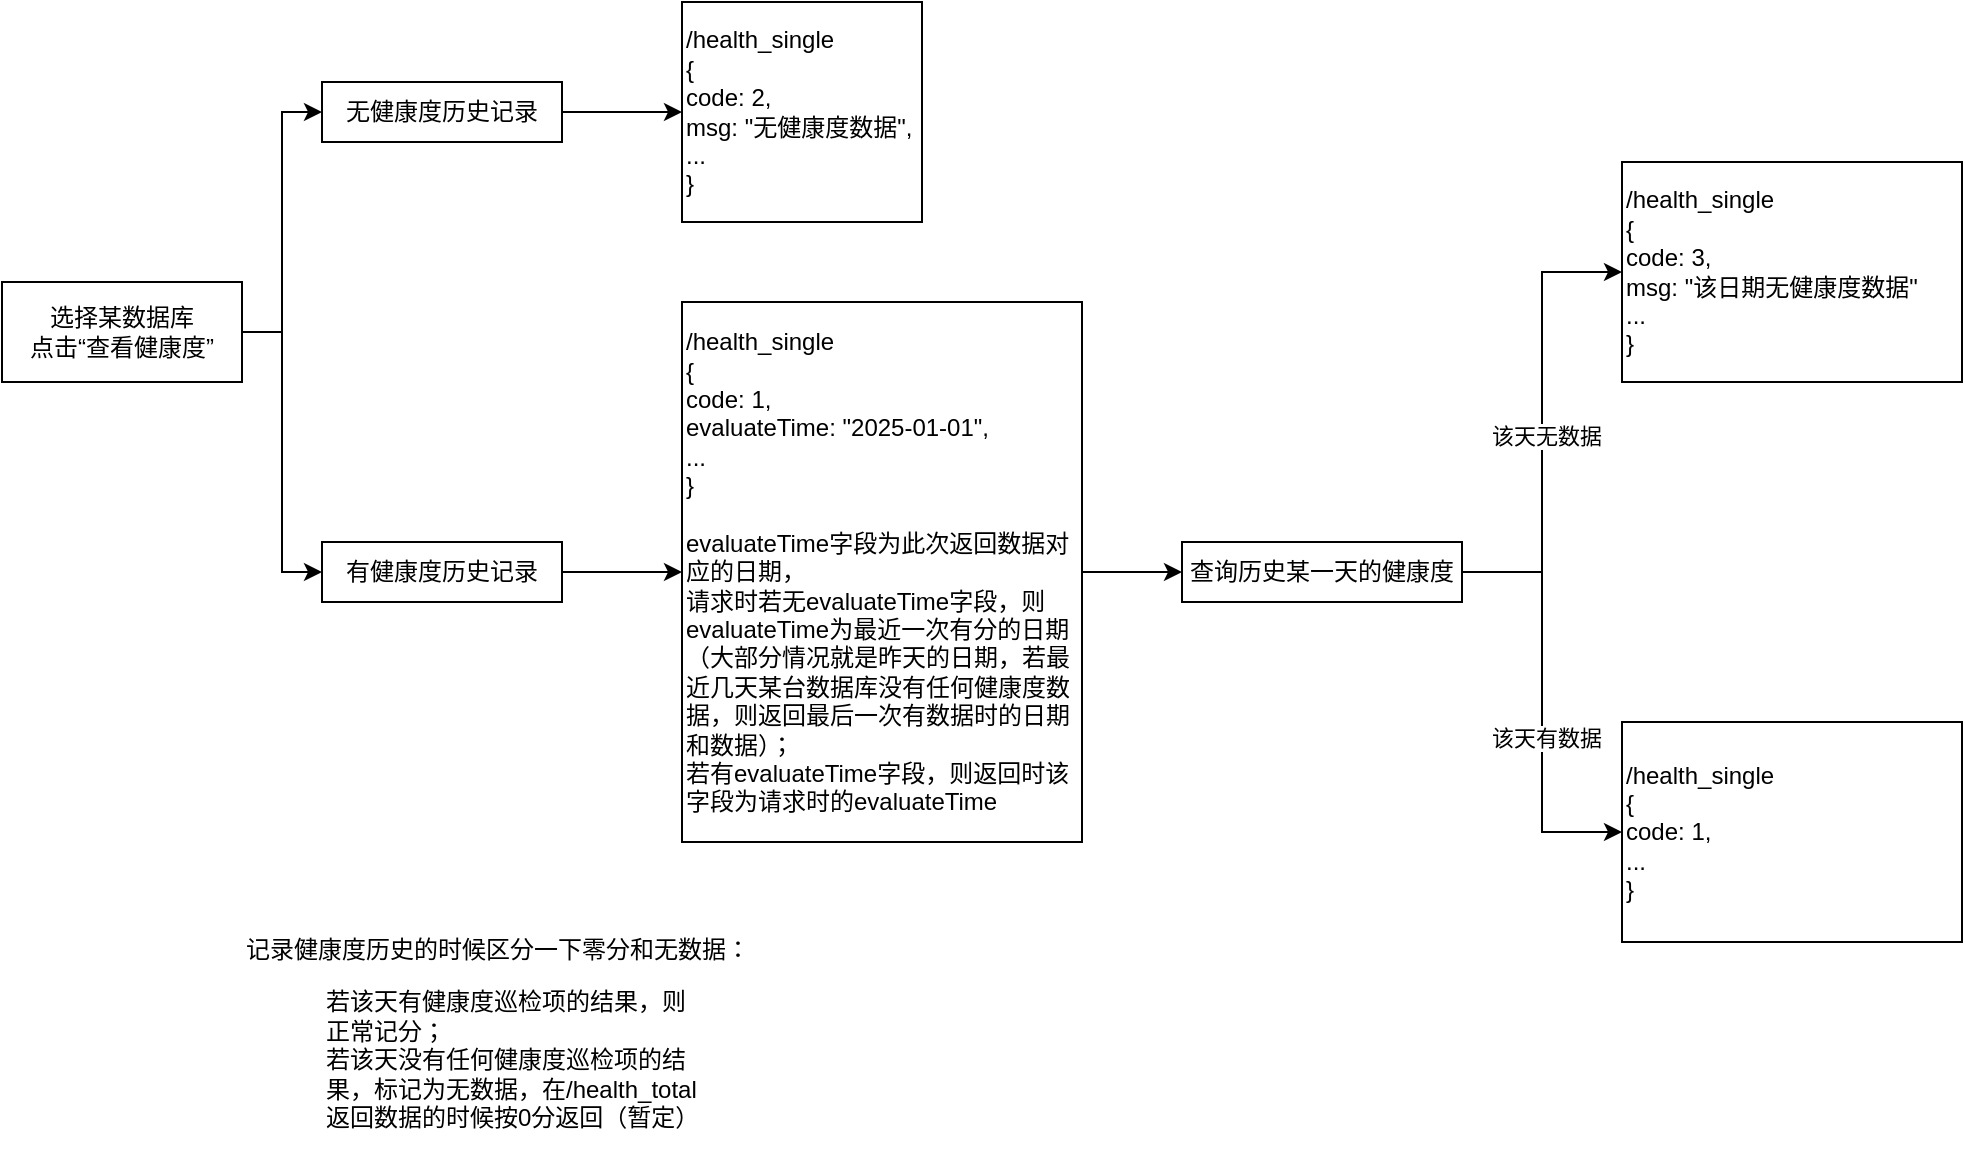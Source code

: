 <mxfile version="26.0.4">
  <diagram name="第 1 页" id="yXZBx2AvGDgZ-T84-bRQ">
    <mxGraphModel dx="705" dy="745" grid="1" gridSize="10" guides="1" tooltips="1" connect="1" arrows="1" fold="1" page="1" pageScale="1" pageWidth="827" pageHeight="1169" math="0" shadow="0">
      <root>
        <mxCell id="0" />
        <mxCell id="1" parent="0" />
        <mxCell id="8ljmCb-oFIhn69ZRCiRs-4" style="edgeStyle=orthogonalEdgeStyle;rounded=0;orthogonalLoop=1;jettySize=auto;html=1;exitX=1;exitY=0.5;exitDx=0;exitDy=0;entryX=0;entryY=0.5;entryDx=0;entryDy=0;" parent="1" source="8ljmCb-oFIhn69ZRCiRs-1" target="8ljmCb-oFIhn69ZRCiRs-2" edge="1">
          <mxGeometry relative="1" as="geometry" />
        </mxCell>
        <mxCell id="8ljmCb-oFIhn69ZRCiRs-5" style="edgeStyle=orthogonalEdgeStyle;rounded=0;orthogonalLoop=1;jettySize=auto;html=1;exitX=1;exitY=0.5;exitDx=0;exitDy=0;entryX=0;entryY=0.5;entryDx=0;entryDy=0;" parent="1" source="8ljmCb-oFIhn69ZRCiRs-1" target="8ljmCb-oFIhn69ZRCiRs-3" edge="1">
          <mxGeometry relative="1" as="geometry" />
        </mxCell>
        <mxCell id="8ljmCb-oFIhn69ZRCiRs-1" value="&lt;div&gt;选择某数据库&lt;/div&gt;&lt;div&gt;点击“查看健康度”&lt;br&gt;&lt;/div&gt;" style="rounded=0;whiteSpace=wrap;html=1;" parent="1" vertex="1">
          <mxGeometry x="180" y="240" width="120" height="50" as="geometry" />
        </mxCell>
        <mxCell id="8ljmCb-oFIhn69ZRCiRs-10" style="edgeStyle=orthogonalEdgeStyle;rounded=0;orthogonalLoop=1;jettySize=auto;html=1;exitX=1;exitY=0.5;exitDx=0;exitDy=0;entryX=0;entryY=0.5;entryDx=0;entryDy=0;" parent="1" source="8ljmCb-oFIhn69ZRCiRs-2" target="8ljmCb-oFIhn69ZRCiRs-6" edge="1">
          <mxGeometry relative="1" as="geometry" />
        </mxCell>
        <mxCell id="8ljmCb-oFIhn69ZRCiRs-2" value="无健康度历史记录" style="rounded=0;whiteSpace=wrap;html=1;" parent="1" vertex="1">
          <mxGeometry x="340" y="140" width="120" height="30" as="geometry" />
        </mxCell>
        <mxCell id="8ljmCb-oFIhn69ZRCiRs-9" style="edgeStyle=orthogonalEdgeStyle;rounded=0;orthogonalLoop=1;jettySize=auto;html=1;exitX=1;exitY=0.5;exitDx=0;exitDy=0;entryX=0;entryY=0.5;entryDx=0;entryDy=0;" parent="1" source="8ljmCb-oFIhn69ZRCiRs-3" target="8ljmCb-oFIhn69ZRCiRs-8" edge="1">
          <mxGeometry relative="1" as="geometry" />
        </mxCell>
        <mxCell id="8ljmCb-oFIhn69ZRCiRs-3" value="有健康度历史记录" style="rounded=0;whiteSpace=wrap;html=1;" parent="1" vertex="1">
          <mxGeometry x="340" y="370" width="120" height="30" as="geometry" />
        </mxCell>
        <mxCell id="8ljmCb-oFIhn69ZRCiRs-6" value="&lt;div align=&quot;left&quot;&gt;/health_single&lt;/div&gt;&lt;div align=&quot;left&quot;&gt;{&lt;/div&gt;&lt;div align=&quot;left&quot;&gt;code: 2,&amp;nbsp;&lt;/div&gt;&lt;div align=&quot;left&quot;&gt;msg: &quot;无健康度数据&quot;,&lt;/div&gt;&lt;div align=&quot;left&quot;&gt;...&lt;br&gt;&lt;/div&gt;&lt;div align=&quot;left&quot;&gt;}&lt;br&gt;&lt;/div&gt;" style="rounded=0;whiteSpace=wrap;html=1;align=left;" parent="1" vertex="1">
          <mxGeometry x="520" y="100" width="120" height="110" as="geometry" />
        </mxCell>
        <mxCell id="8ljmCb-oFIhn69ZRCiRs-14" style="edgeStyle=orthogonalEdgeStyle;rounded=0;orthogonalLoop=1;jettySize=auto;html=1;exitX=1;exitY=0.5;exitDx=0;exitDy=0;entryX=0;entryY=0.5;entryDx=0;entryDy=0;" parent="1" source="8ljmCb-oFIhn69ZRCiRs-8" target="8ljmCb-oFIhn69ZRCiRs-13" edge="1">
          <mxGeometry relative="1" as="geometry" />
        </mxCell>
        <mxCell id="8ljmCb-oFIhn69ZRCiRs-8" value="&lt;div align=&quot;left&quot;&gt;/health_single&lt;/div&gt;&lt;div align=&quot;left&quot;&gt;{&lt;/div&gt;&lt;div align=&quot;left&quot;&gt;code: 1,&amp;nbsp;&lt;/div&gt;&lt;div align=&quot;left&quot;&gt;evaluateTime: &quot;2025-01-01&quot;,&lt;/div&gt;&lt;div align=&quot;left&quot;&gt;...&lt;br&gt;&lt;/div&gt;&lt;div align=&quot;left&quot;&gt;}&lt;/div&gt;&lt;div align=&quot;left&quot;&gt;&lt;br&gt;&lt;/div&gt;&lt;div align=&quot;left&quot;&gt;evaluateTime字段为此次返回数据对应的日期，&lt;br&gt;&lt;/div&gt;&lt;div align=&quot;left&quot;&gt;请求时若无evaluateTime字段，则evaluateTime为最近一次有分的日期（大部分情况就是昨天的日期，若最近几天某台数据库没有任何健康度数据，则返回最后一次有数据时的日期和数据）；&lt;/div&gt;&lt;div align=&quot;left&quot;&gt;若有evaluateTime字段，则返回时该字段为请求时的evaluateTime&lt;br&gt;&lt;/div&gt;" style="rounded=0;whiteSpace=wrap;html=1;align=left;" parent="1" vertex="1">
          <mxGeometry x="520" y="250" width="200" height="270" as="geometry" />
        </mxCell>
        <mxCell id="8ljmCb-oFIhn69ZRCiRs-17" style="edgeStyle=orthogonalEdgeStyle;rounded=0;orthogonalLoop=1;jettySize=auto;html=1;exitX=1;exitY=0.5;exitDx=0;exitDy=0;entryX=0;entryY=0.5;entryDx=0;entryDy=0;" parent="1" source="8ljmCb-oFIhn69ZRCiRs-13" target="8ljmCb-oFIhn69ZRCiRs-15" edge="1">
          <mxGeometry relative="1" as="geometry" />
        </mxCell>
        <mxCell id="8ljmCb-oFIhn69ZRCiRs-20" value="该天无数据" style="edgeLabel;html=1;align=center;verticalAlign=middle;resizable=0;points=[];" parent="8ljmCb-oFIhn69ZRCiRs-17" vertex="1" connectable="0">
          <mxGeometry x="-0.057" y="-2" relative="1" as="geometry">
            <mxPoint as="offset" />
          </mxGeometry>
        </mxCell>
        <mxCell id="8ljmCb-oFIhn69ZRCiRs-18" style="edgeStyle=orthogonalEdgeStyle;rounded=0;orthogonalLoop=1;jettySize=auto;html=1;exitX=1;exitY=0.5;exitDx=0;exitDy=0;entryX=0;entryY=0.5;entryDx=0;entryDy=0;" parent="1" source="8ljmCb-oFIhn69ZRCiRs-13" target="8ljmCb-oFIhn69ZRCiRs-16" edge="1">
          <mxGeometry relative="1" as="geometry" />
        </mxCell>
        <mxCell id="8ljmCb-oFIhn69ZRCiRs-19" value="该天有数据" style="edgeLabel;html=1;align=center;verticalAlign=middle;resizable=0;points=[];" parent="8ljmCb-oFIhn69ZRCiRs-18" vertex="1" connectable="0">
          <mxGeometry x="0.165" y="2" relative="1" as="geometry">
            <mxPoint as="offset" />
          </mxGeometry>
        </mxCell>
        <mxCell id="8ljmCb-oFIhn69ZRCiRs-13" value="查询历史某一天的健康度" style="rounded=0;whiteSpace=wrap;html=1;" parent="1" vertex="1">
          <mxGeometry x="770" y="370" width="140" height="30" as="geometry" />
        </mxCell>
        <mxCell id="8ljmCb-oFIhn69ZRCiRs-15" value="&lt;div align=&quot;left&quot;&gt;/health_single&lt;/div&gt;&lt;div align=&quot;left&quot;&gt;{&lt;/div&gt;&lt;div align=&quot;left&quot;&gt;code: 3,&lt;/div&gt;&lt;div align=&quot;left&quot;&gt;msg: &quot;该日期无健康度数据&quot;&lt;/div&gt;&lt;div align=&quot;left&quot;&gt;...&lt;br&gt;&lt;/div&gt;&lt;div align=&quot;left&quot;&gt;}&lt;/div&gt;" style="rounded=0;whiteSpace=wrap;html=1;align=left;" parent="1" vertex="1">
          <mxGeometry x="990" y="180" width="170" height="110" as="geometry" />
        </mxCell>
        <mxCell id="8ljmCb-oFIhn69ZRCiRs-16" value="&lt;div align=&quot;left&quot;&gt;/health_single&lt;/div&gt;&lt;div align=&quot;left&quot;&gt;{&lt;/div&gt;&lt;div align=&quot;left&quot;&gt;code: 1,&lt;/div&gt;&lt;div align=&quot;left&quot;&gt;...&lt;br&gt;&lt;/div&gt;&lt;div align=&quot;left&quot;&gt;}&lt;/div&gt;" style="rounded=0;whiteSpace=wrap;html=1;align=left;" parent="1" vertex="1">
          <mxGeometry x="990" y="460" width="170" height="110" as="geometry" />
        </mxCell>
        <mxCell id="8ljmCb-oFIhn69ZRCiRs-21" value="&lt;div&gt;记录健康度历史的时候区分一下零分和无数据：&lt;/div&gt;&lt;blockquote&gt;&lt;div&gt;若该天有健康度巡检项的结果，则正常记分；&lt;/div&gt;&lt;div&gt;若该天没有任何健康度巡检项的结果，标记为无数据，在/health_total返回数据的时候按0分返回（暂定）&lt;/div&gt;&lt;/blockquote&gt;" style="text;html=1;whiteSpace=wrap;overflow=hidden;rounded=0;" parent="1" vertex="1">
          <mxGeometry x="300" y="560" width="270" height="110" as="geometry" />
        </mxCell>
      </root>
    </mxGraphModel>
  </diagram>
</mxfile>
